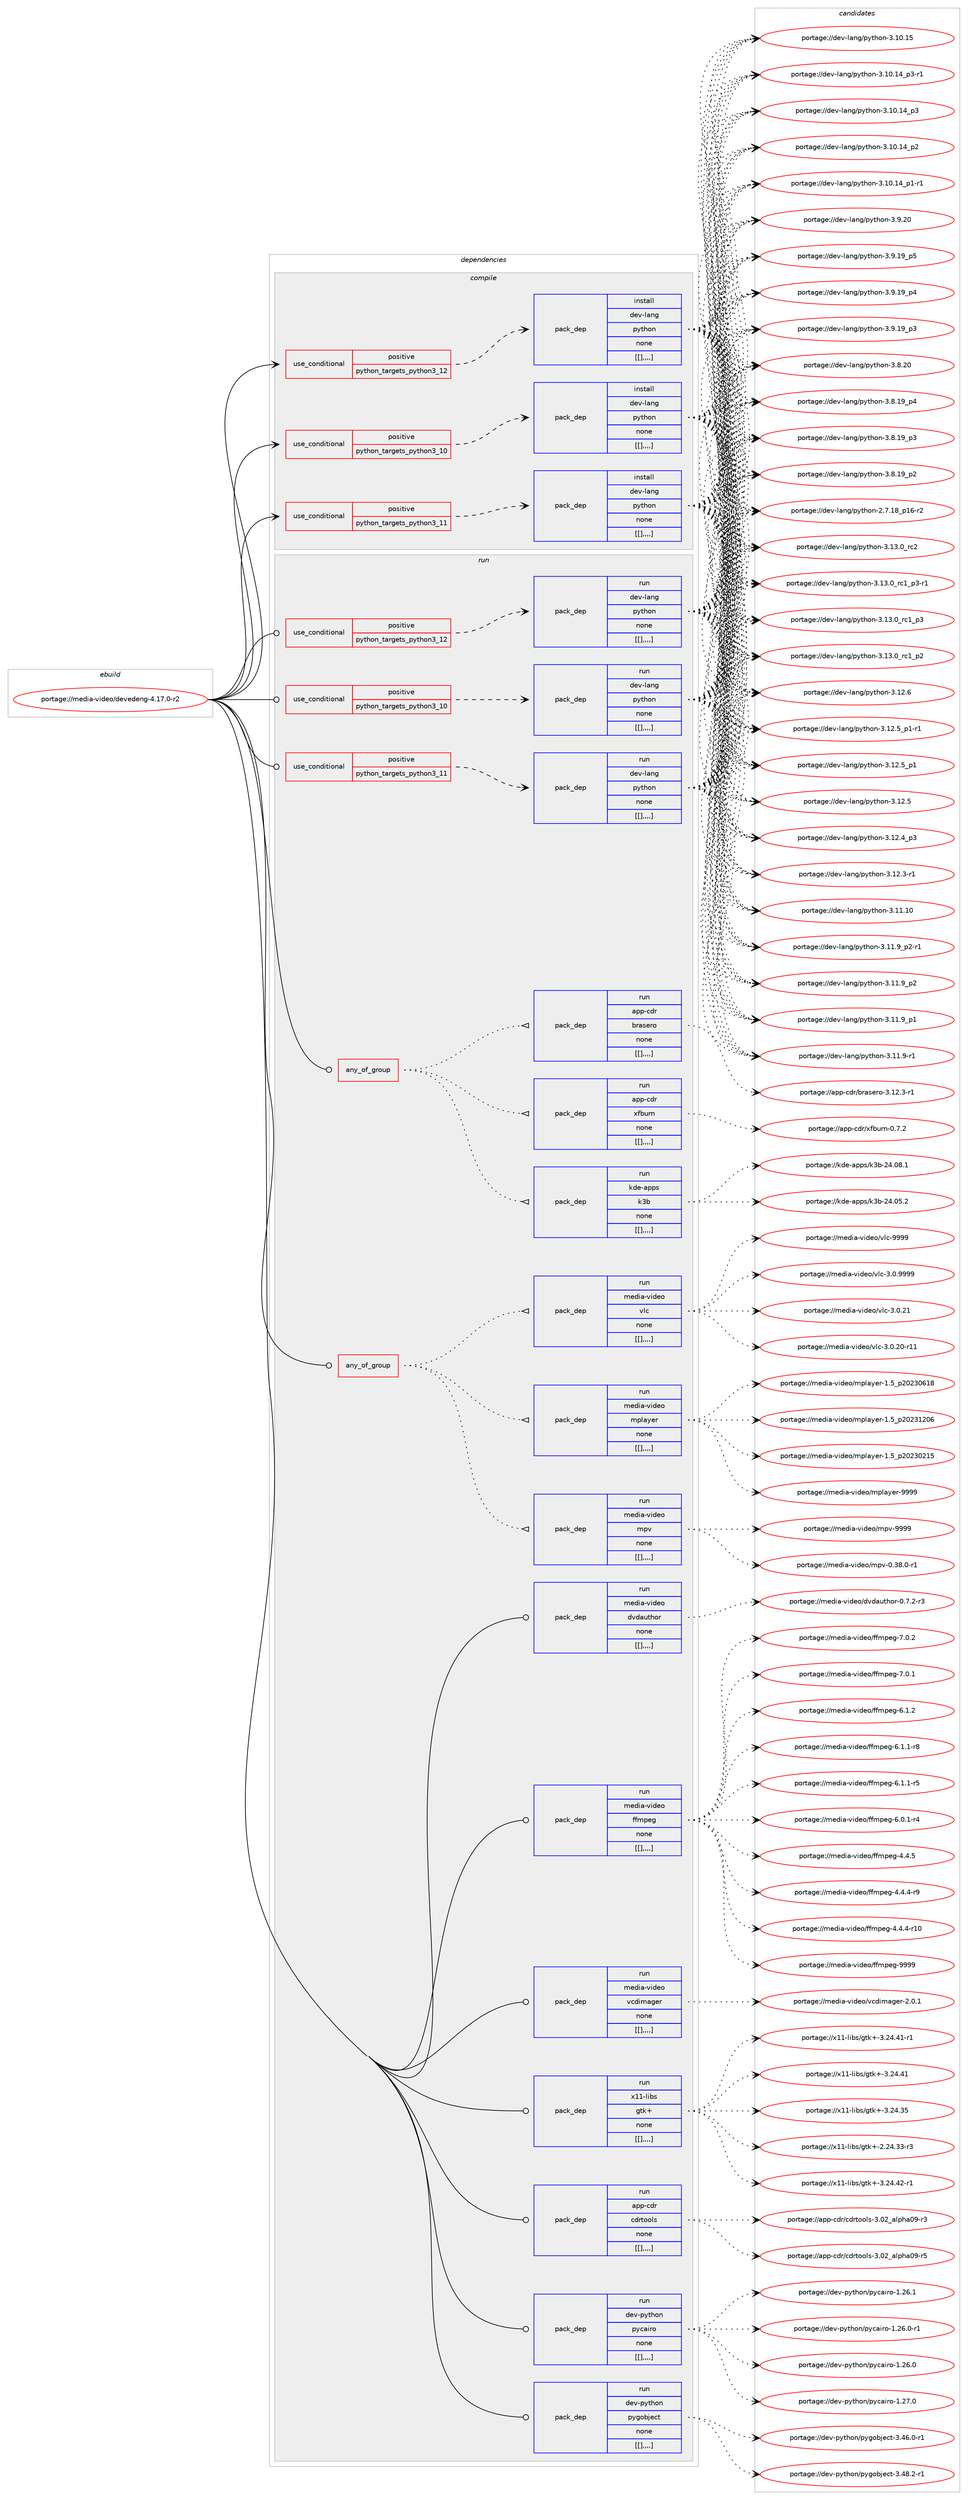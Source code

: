 digraph prolog {

# *************
# Graph options
# *************

newrank=true;
concentrate=true;
compound=true;
graph [rankdir=LR,fontname=Helvetica,fontsize=10,ranksep=1.5];#, ranksep=2.5, nodesep=0.2];
edge  [arrowhead=vee];
node  [fontname=Helvetica,fontsize=10];

# **********
# The ebuild
# **********

subgraph cluster_leftcol {
color=gray;
label=<<i>ebuild</i>>;
id [label="portage://media-video/devedeng-4.17.0-r2", color=red, width=4, href="../media-video/devedeng-4.17.0-r2.svg"];
}

# ****************
# The dependencies
# ****************

subgraph cluster_midcol {
color=gray;
label=<<i>dependencies</i>>;
subgraph cluster_compile {
fillcolor="#eeeeee";
style=filled;
label=<<i>compile</i>>;
subgraph cond86646 {
dependency342510 [label=<<TABLE BORDER="0" CELLBORDER="1" CELLSPACING="0" CELLPADDING="4"><TR><TD ROWSPAN="3" CELLPADDING="10">use_conditional</TD></TR><TR><TD>positive</TD></TR><TR><TD>python_targets_python3_10</TD></TR></TABLE>>, shape=none, color=red];
subgraph pack253191 {
dependency342511 [label=<<TABLE BORDER="0" CELLBORDER="1" CELLSPACING="0" CELLPADDING="4" WIDTH="220"><TR><TD ROWSPAN="6" CELLPADDING="30">pack_dep</TD></TR><TR><TD WIDTH="110">install</TD></TR><TR><TD>dev-lang</TD></TR><TR><TD>python</TD></TR><TR><TD>none</TD></TR><TR><TD>[[],,,,]</TD></TR></TABLE>>, shape=none, color=blue];
}
dependency342510:e -> dependency342511:w [weight=20,style="dashed",arrowhead="vee"];
}
id:e -> dependency342510:w [weight=20,style="solid",arrowhead="vee"];
subgraph cond86647 {
dependency342512 [label=<<TABLE BORDER="0" CELLBORDER="1" CELLSPACING="0" CELLPADDING="4"><TR><TD ROWSPAN="3" CELLPADDING="10">use_conditional</TD></TR><TR><TD>positive</TD></TR><TR><TD>python_targets_python3_11</TD></TR></TABLE>>, shape=none, color=red];
subgraph pack253192 {
dependency342513 [label=<<TABLE BORDER="0" CELLBORDER="1" CELLSPACING="0" CELLPADDING="4" WIDTH="220"><TR><TD ROWSPAN="6" CELLPADDING="30">pack_dep</TD></TR><TR><TD WIDTH="110">install</TD></TR><TR><TD>dev-lang</TD></TR><TR><TD>python</TD></TR><TR><TD>none</TD></TR><TR><TD>[[],,,,]</TD></TR></TABLE>>, shape=none, color=blue];
}
dependency342512:e -> dependency342513:w [weight=20,style="dashed",arrowhead="vee"];
}
id:e -> dependency342512:w [weight=20,style="solid",arrowhead="vee"];
subgraph cond86648 {
dependency342514 [label=<<TABLE BORDER="0" CELLBORDER="1" CELLSPACING="0" CELLPADDING="4"><TR><TD ROWSPAN="3" CELLPADDING="10">use_conditional</TD></TR><TR><TD>positive</TD></TR><TR><TD>python_targets_python3_12</TD></TR></TABLE>>, shape=none, color=red];
subgraph pack253193 {
dependency342515 [label=<<TABLE BORDER="0" CELLBORDER="1" CELLSPACING="0" CELLPADDING="4" WIDTH="220"><TR><TD ROWSPAN="6" CELLPADDING="30">pack_dep</TD></TR><TR><TD WIDTH="110">install</TD></TR><TR><TD>dev-lang</TD></TR><TR><TD>python</TD></TR><TR><TD>none</TD></TR><TR><TD>[[],,,,]</TD></TR></TABLE>>, shape=none, color=blue];
}
dependency342514:e -> dependency342515:w [weight=20,style="dashed",arrowhead="vee"];
}
id:e -> dependency342514:w [weight=20,style="solid",arrowhead="vee"];
}
subgraph cluster_compileandrun {
fillcolor="#eeeeee";
style=filled;
label=<<i>compile and run</i>>;
}
subgraph cluster_run {
fillcolor="#eeeeee";
style=filled;
label=<<i>run</i>>;
subgraph any2501 {
dependency342516 [label=<<TABLE BORDER="0" CELLBORDER="1" CELLSPACING="0" CELLPADDING="4"><TR><TD CELLPADDING="10">any_of_group</TD></TR></TABLE>>, shape=none, color=red];subgraph pack253194 {
dependency342517 [label=<<TABLE BORDER="0" CELLBORDER="1" CELLSPACING="0" CELLPADDING="4" WIDTH="220"><TR><TD ROWSPAN="6" CELLPADDING="30">pack_dep</TD></TR><TR><TD WIDTH="110">run</TD></TR><TR><TD>app-cdr</TD></TR><TR><TD>brasero</TD></TR><TR><TD>none</TD></TR><TR><TD>[[],,,,]</TD></TR></TABLE>>, shape=none, color=blue];
}
dependency342516:e -> dependency342517:w [weight=20,style="dotted",arrowhead="oinv"];
subgraph pack253195 {
dependency342518 [label=<<TABLE BORDER="0" CELLBORDER="1" CELLSPACING="0" CELLPADDING="4" WIDTH="220"><TR><TD ROWSPAN="6" CELLPADDING="30">pack_dep</TD></TR><TR><TD WIDTH="110">run</TD></TR><TR><TD>kde-apps</TD></TR><TR><TD>k3b</TD></TR><TR><TD>none</TD></TR><TR><TD>[[],,,,]</TD></TR></TABLE>>, shape=none, color=blue];
}
dependency342516:e -> dependency342518:w [weight=20,style="dotted",arrowhead="oinv"];
subgraph pack253196 {
dependency342519 [label=<<TABLE BORDER="0" CELLBORDER="1" CELLSPACING="0" CELLPADDING="4" WIDTH="220"><TR><TD ROWSPAN="6" CELLPADDING="30">pack_dep</TD></TR><TR><TD WIDTH="110">run</TD></TR><TR><TD>app-cdr</TD></TR><TR><TD>xfburn</TD></TR><TR><TD>none</TD></TR><TR><TD>[[],,,,]</TD></TR></TABLE>>, shape=none, color=blue];
}
dependency342516:e -> dependency342519:w [weight=20,style="dotted",arrowhead="oinv"];
}
id:e -> dependency342516:w [weight=20,style="solid",arrowhead="odot"];
subgraph any2502 {
dependency342520 [label=<<TABLE BORDER="0" CELLBORDER="1" CELLSPACING="0" CELLPADDING="4"><TR><TD CELLPADDING="10">any_of_group</TD></TR></TABLE>>, shape=none, color=red];subgraph pack253197 {
dependency342521 [label=<<TABLE BORDER="0" CELLBORDER="1" CELLSPACING="0" CELLPADDING="4" WIDTH="220"><TR><TD ROWSPAN="6" CELLPADDING="30">pack_dep</TD></TR><TR><TD WIDTH="110">run</TD></TR><TR><TD>media-video</TD></TR><TR><TD>vlc</TD></TR><TR><TD>none</TD></TR><TR><TD>[[],,,,]</TD></TR></TABLE>>, shape=none, color=blue];
}
dependency342520:e -> dependency342521:w [weight=20,style="dotted",arrowhead="oinv"];
subgraph pack253198 {
dependency342522 [label=<<TABLE BORDER="0" CELLBORDER="1" CELLSPACING="0" CELLPADDING="4" WIDTH="220"><TR><TD ROWSPAN="6" CELLPADDING="30">pack_dep</TD></TR><TR><TD WIDTH="110">run</TD></TR><TR><TD>media-video</TD></TR><TR><TD>mpv</TD></TR><TR><TD>none</TD></TR><TR><TD>[[],,,,]</TD></TR></TABLE>>, shape=none, color=blue];
}
dependency342520:e -> dependency342522:w [weight=20,style="dotted",arrowhead="oinv"];
subgraph pack253199 {
dependency342523 [label=<<TABLE BORDER="0" CELLBORDER="1" CELLSPACING="0" CELLPADDING="4" WIDTH="220"><TR><TD ROWSPAN="6" CELLPADDING="30">pack_dep</TD></TR><TR><TD WIDTH="110">run</TD></TR><TR><TD>media-video</TD></TR><TR><TD>mplayer</TD></TR><TR><TD>none</TD></TR><TR><TD>[[],,,,]</TD></TR></TABLE>>, shape=none, color=blue];
}
dependency342520:e -> dependency342523:w [weight=20,style="dotted",arrowhead="oinv"];
}
id:e -> dependency342520:w [weight=20,style="solid",arrowhead="odot"];
subgraph cond86649 {
dependency342524 [label=<<TABLE BORDER="0" CELLBORDER="1" CELLSPACING="0" CELLPADDING="4"><TR><TD ROWSPAN="3" CELLPADDING="10">use_conditional</TD></TR><TR><TD>positive</TD></TR><TR><TD>python_targets_python3_10</TD></TR></TABLE>>, shape=none, color=red];
subgraph pack253200 {
dependency342525 [label=<<TABLE BORDER="0" CELLBORDER="1" CELLSPACING="0" CELLPADDING="4" WIDTH="220"><TR><TD ROWSPAN="6" CELLPADDING="30">pack_dep</TD></TR><TR><TD WIDTH="110">run</TD></TR><TR><TD>dev-lang</TD></TR><TR><TD>python</TD></TR><TR><TD>none</TD></TR><TR><TD>[[],,,,]</TD></TR></TABLE>>, shape=none, color=blue];
}
dependency342524:e -> dependency342525:w [weight=20,style="dashed",arrowhead="vee"];
}
id:e -> dependency342524:w [weight=20,style="solid",arrowhead="odot"];
subgraph cond86650 {
dependency342526 [label=<<TABLE BORDER="0" CELLBORDER="1" CELLSPACING="0" CELLPADDING="4"><TR><TD ROWSPAN="3" CELLPADDING="10">use_conditional</TD></TR><TR><TD>positive</TD></TR><TR><TD>python_targets_python3_11</TD></TR></TABLE>>, shape=none, color=red];
subgraph pack253201 {
dependency342527 [label=<<TABLE BORDER="0" CELLBORDER="1" CELLSPACING="0" CELLPADDING="4" WIDTH="220"><TR><TD ROWSPAN="6" CELLPADDING="30">pack_dep</TD></TR><TR><TD WIDTH="110">run</TD></TR><TR><TD>dev-lang</TD></TR><TR><TD>python</TD></TR><TR><TD>none</TD></TR><TR><TD>[[],,,,]</TD></TR></TABLE>>, shape=none, color=blue];
}
dependency342526:e -> dependency342527:w [weight=20,style="dashed",arrowhead="vee"];
}
id:e -> dependency342526:w [weight=20,style="solid",arrowhead="odot"];
subgraph cond86651 {
dependency342528 [label=<<TABLE BORDER="0" CELLBORDER="1" CELLSPACING="0" CELLPADDING="4"><TR><TD ROWSPAN="3" CELLPADDING="10">use_conditional</TD></TR><TR><TD>positive</TD></TR><TR><TD>python_targets_python3_12</TD></TR></TABLE>>, shape=none, color=red];
subgraph pack253202 {
dependency342529 [label=<<TABLE BORDER="0" CELLBORDER="1" CELLSPACING="0" CELLPADDING="4" WIDTH="220"><TR><TD ROWSPAN="6" CELLPADDING="30">pack_dep</TD></TR><TR><TD WIDTH="110">run</TD></TR><TR><TD>dev-lang</TD></TR><TR><TD>python</TD></TR><TR><TD>none</TD></TR><TR><TD>[[],,,,]</TD></TR></TABLE>>, shape=none, color=blue];
}
dependency342528:e -> dependency342529:w [weight=20,style="dashed",arrowhead="vee"];
}
id:e -> dependency342528:w [weight=20,style="solid",arrowhead="odot"];
subgraph pack253203 {
dependency342530 [label=<<TABLE BORDER="0" CELLBORDER="1" CELLSPACING="0" CELLPADDING="4" WIDTH="220"><TR><TD ROWSPAN="6" CELLPADDING="30">pack_dep</TD></TR><TR><TD WIDTH="110">run</TD></TR><TR><TD>app-cdr</TD></TR><TR><TD>cdrtools</TD></TR><TR><TD>none</TD></TR><TR><TD>[[],,,,]</TD></TR></TABLE>>, shape=none, color=blue];
}
id:e -> dependency342530:w [weight=20,style="solid",arrowhead="odot"];
subgraph pack253204 {
dependency342531 [label=<<TABLE BORDER="0" CELLBORDER="1" CELLSPACING="0" CELLPADDING="4" WIDTH="220"><TR><TD ROWSPAN="6" CELLPADDING="30">pack_dep</TD></TR><TR><TD WIDTH="110">run</TD></TR><TR><TD>dev-python</TD></TR><TR><TD>pycairo</TD></TR><TR><TD>none</TD></TR><TR><TD>[[],,,,]</TD></TR></TABLE>>, shape=none, color=blue];
}
id:e -> dependency342531:w [weight=20,style="solid",arrowhead="odot"];
subgraph pack253205 {
dependency342532 [label=<<TABLE BORDER="0" CELLBORDER="1" CELLSPACING="0" CELLPADDING="4" WIDTH="220"><TR><TD ROWSPAN="6" CELLPADDING="30">pack_dep</TD></TR><TR><TD WIDTH="110">run</TD></TR><TR><TD>dev-python</TD></TR><TR><TD>pygobject</TD></TR><TR><TD>none</TD></TR><TR><TD>[[],,,,]</TD></TR></TABLE>>, shape=none, color=blue];
}
id:e -> dependency342532:w [weight=20,style="solid",arrowhead="odot"];
subgraph pack253206 {
dependency342533 [label=<<TABLE BORDER="0" CELLBORDER="1" CELLSPACING="0" CELLPADDING="4" WIDTH="220"><TR><TD ROWSPAN="6" CELLPADDING="30">pack_dep</TD></TR><TR><TD WIDTH="110">run</TD></TR><TR><TD>media-video</TD></TR><TR><TD>dvdauthor</TD></TR><TR><TD>none</TD></TR><TR><TD>[[],,,,]</TD></TR></TABLE>>, shape=none, color=blue];
}
id:e -> dependency342533:w [weight=20,style="solid",arrowhead="odot"];
subgraph pack253207 {
dependency342534 [label=<<TABLE BORDER="0" CELLBORDER="1" CELLSPACING="0" CELLPADDING="4" WIDTH="220"><TR><TD ROWSPAN="6" CELLPADDING="30">pack_dep</TD></TR><TR><TD WIDTH="110">run</TD></TR><TR><TD>media-video</TD></TR><TR><TD>ffmpeg</TD></TR><TR><TD>none</TD></TR><TR><TD>[[],,,,]</TD></TR></TABLE>>, shape=none, color=blue];
}
id:e -> dependency342534:w [weight=20,style="solid",arrowhead="odot"];
subgraph pack253208 {
dependency342535 [label=<<TABLE BORDER="0" CELLBORDER="1" CELLSPACING="0" CELLPADDING="4" WIDTH="220"><TR><TD ROWSPAN="6" CELLPADDING="30">pack_dep</TD></TR><TR><TD WIDTH="110">run</TD></TR><TR><TD>media-video</TD></TR><TR><TD>vcdimager</TD></TR><TR><TD>none</TD></TR><TR><TD>[[],,,,]</TD></TR></TABLE>>, shape=none, color=blue];
}
id:e -> dependency342535:w [weight=20,style="solid",arrowhead="odot"];
subgraph pack253209 {
dependency342536 [label=<<TABLE BORDER="0" CELLBORDER="1" CELLSPACING="0" CELLPADDING="4" WIDTH="220"><TR><TD ROWSPAN="6" CELLPADDING="30">pack_dep</TD></TR><TR><TD WIDTH="110">run</TD></TR><TR><TD>x11-libs</TD></TR><TR><TD>gtk+</TD></TR><TR><TD>none</TD></TR><TR><TD>[[],,,,]</TD></TR></TABLE>>, shape=none, color=blue];
}
id:e -> dependency342536:w [weight=20,style="solid",arrowhead="odot"];
}
}

# **************
# The candidates
# **************

subgraph cluster_choices {
rank=same;
color=gray;
label=<<i>candidates</i>>;

subgraph choice253191 {
color=black;
nodesep=1;
choice10010111845108971101034711212111610411111045514649514648951149950 [label="portage://dev-lang/python-3.13.0_rc2", color=red, width=4,href="../dev-lang/python-3.13.0_rc2.svg"];
choice1001011184510897110103471121211161041111104551464951464895114994995112514511449 [label="portage://dev-lang/python-3.13.0_rc1_p3-r1", color=red, width=4,href="../dev-lang/python-3.13.0_rc1_p3-r1.svg"];
choice100101118451089711010347112121116104111110455146495146489511499499511251 [label="portage://dev-lang/python-3.13.0_rc1_p3", color=red, width=4,href="../dev-lang/python-3.13.0_rc1_p3.svg"];
choice100101118451089711010347112121116104111110455146495146489511499499511250 [label="portage://dev-lang/python-3.13.0_rc1_p2", color=red, width=4,href="../dev-lang/python-3.13.0_rc1_p2.svg"];
choice10010111845108971101034711212111610411111045514649504654 [label="portage://dev-lang/python-3.12.6", color=red, width=4,href="../dev-lang/python-3.12.6.svg"];
choice1001011184510897110103471121211161041111104551464950465395112494511449 [label="portage://dev-lang/python-3.12.5_p1-r1", color=red, width=4,href="../dev-lang/python-3.12.5_p1-r1.svg"];
choice100101118451089711010347112121116104111110455146495046539511249 [label="portage://dev-lang/python-3.12.5_p1", color=red, width=4,href="../dev-lang/python-3.12.5_p1.svg"];
choice10010111845108971101034711212111610411111045514649504653 [label="portage://dev-lang/python-3.12.5", color=red, width=4,href="../dev-lang/python-3.12.5.svg"];
choice100101118451089711010347112121116104111110455146495046529511251 [label="portage://dev-lang/python-3.12.4_p3", color=red, width=4,href="../dev-lang/python-3.12.4_p3.svg"];
choice100101118451089711010347112121116104111110455146495046514511449 [label="portage://dev-lang/python-3.12.3-r1", color=red, width=4,href="../dev-lang/python-3.12.3-r1.svg"];
choice1001011184510897110103471121211161041111104551464949464948 [label="portage://dev-lang/python-3.11.10", color=red, width=4,href="../dev-lang/python-3.11.10.svg"];
choice1001011184510897110103471121211161041111104551464949465795112504511449 [label="portage://dev-lang/python-3.11.9_p2-r1", color=red, width=4,href="../dev-lang/python-3.11.9_p2-r1.svg"];
choice100101118451089711010347112121116104111110455146494946579511250 [label="portage://dev-lang/python-3.11.9_p2", color=red, width=4,href="../dev-lang/python-3.11.9_p2.svg"];
choice100101118451089711010347112121116104111110455146494946579511249 [label="portage://dev-lang/python-3.11.9_p1", color=red, width=4,href="../dev-lang/python-3.11.9_p1.svg"];
choice100101118451089711010347112121116104111110455146494946574511449 [label="portage://dev-lang/python-3.11.9-r1", color=red, width=4,href="../dev-lang/python-3.11.9-r1.svg"];
choice1001011184510897110103471121211161041111104551464948464953 [label="portage://dev-lang/python-3.10.15", color=red, width=4,href="../dev-lang/python-3.10.15.svg"];
choice100101118451089711010347112121116104111110455146494846495295112514511449 [label="portage://dev-lang/python-3.10.14_p3-r1", color=red, width=4,href="../dev-lang/python-3.10.14_p3-r1.svg"];
choice10010111845108971101034711212111610411111045514649484649529511251 [label="portage://dev-lang/python-3.10.14_p3", color=red, width=4,href="../dev-lang/python-3.10.14_p3.svg"];
choice10010111845108971101034711212111610411111045514649484649529511250 [label="portage://dev-lang/python-3.10.14_p2", color=red, width=4,href="../dev-lang/python-3.10.14_p2.svg"];
choice100101118451089711010347112121116104111110455146494846495295112494511449 [label="portage://dev-lang/python-3.10.14_p1-r1", color=red, width=4,href="../dev-lang/python-3.10.14_p1-r1.svg"];
choice10010111845108971101034711212111610411111045514657465048 [label="portage://dev-lang/python-3.9.20", color=red, width=4,href="../dev-lang/python-3.9.20.svg"];
choice100101118451089711010347112121116104111110455146574649579511253 [label="portage://dev-lang/python-3.9.19_p5", color=red, width=4,href="../dev-lang/python-3.9.19_p5.svg"];
choice100101118451089711010347112121116104111110455146574649579511252 [label="portage://dev-lang/python-3.9.19_p4", color=red, width=4,href="../dev-lang/python-3.9.19_p4.svg"];
choice100101118451089711010347112121116104111110455146574649579511251 [label="portage://dev-lang/python-3.9.19_p3", color=red, width=4,href="../dev-lang/python-3.9.19_p3.svg"];
choice10010111845108971101034711212111610411111045514656465048 [label="portage://dev-lang/python-3.8.20", color=red, width=4,href="../dev-lang/python-3.8.20.svg"];
choice100101118451089711010347112121116104111110455146564649579511252 [label="portage://dev-lang/python-3.8.19_p4", color=red, width=4,href="../dev-lang/python-3.8.19_p4.svg"];
choice100101118451089711010347112121116104111110455146564649579511251 [label="portage://dev-lang/python-3.8.19_p3", color=red, width=4,href="../dev-lang/python-3.8.19_p3.svg"];
choice100101118451089711010347112121116104111110455146564649579511250 [label="portage://dev-lang/python-3.8.19_p2", color=red, width=4,href="../dev-lang/python-3.8.19_p2.svg"];
choice100101118451089711010347112121116104111110455046554649569511249544511450 [label="portage://dev-lang/python-2.7.18_p16-r2", color=red, width=4,href="../dev-lang/python-2.7.18_p16-r2.svg"];
dependency342511:e -> choice10010111845108971101034711212111610411111045514649514648951149950:w [style=dotted,weight="100"];
dependency342511:e -> choice1001011184510897110103471121211161041111104551464951464895114994995112514511449:w [style=dotted,weight="100"];
dependency342511:e -> choice100101118451089711010347112121116104111110455146495146489511499499511251:w [style=dotted,weight="100"];
dependency342511:e -> choice100101118451089711010347112121116104111110455146495146489511499499511250:w [style=dotted,weight="100"];
dependency342511:e -> choice10010111845108971101034711212111610411111045514649504654:w [style=dotted,weight="100"];
dependency342511:e -> choice1001011184510897110103471121211161041111104551464950465395112494511449:w [style=dotted,weight="100"];
dependency342511:e -> choice100101118451089711010347112121116104111110455146495046539511249:w [style=dotted,weight="100"];
dependency342511:e -> choice10010111845108971101034711212111610411111045514649504653:w [style=dotted,weight="100"];
dependency342511:e -> choice100101118451089711010347112121116104111110455146495046529511251:w [style=dotted,weight="100"];
dependency342511:e -> choice100101118451089711010347112121116104111110455146495046514511449:w [style=dotted,weight="100"];
dependency342511:e -> choice1001011184510897110103471121211161041111104551464949464948:w [style=dotted,weight="100"];
dependency342511:e -> choice1001011184510897110103471121211161041111104551464949465795112504511449:w [style=dotted,weight="100"];
dependency342511:e -> choice100101118451089711010347112121116104111110455146494946579511250:w [style=dotted,weight="100"];
dependency342511:e -> choice100101118451089711010347112121116104111110455146494946579511249:w [style=dotted,weight="100"];
dependency342511:e -> choice100101118451089711010347112121116104111110455146494946574511449:w [style=dotted,weight="100"];
dependency342511:e -> choice1001011184510897110103471121211161041111104551464948464953:w [style=dotted,weight="100"];
dependency342511:e -> choice100101118451089711010347112121116104111110455146494846495295112514511449:w [style=dotted,weight="100"];
dependency342511:e -> choice10010111845108971101034711212111610411111045514649484649529511251:w [style=dotted,weight="100"];
dependency342511:e -> choice10010111845108971101034711212111610411111045514649484649529511250:w [style=dotted,weight="100"];
dependency342511:e -> choice100101118451089711010347112121116104111110455146494846495295112494511449:w [style=dotted,weight="100"];
dependency342511:e -> choice10010111845108971101034711212111610411111045514657465048:w [style=dotted,weight="100"];
dependency342511:e -> choice100101118451089711010347112121116104111110455146574649579511253:w [style=dotted,weight="100"];
dependency342511:e -> choice100101118451089711010347112121116104111110455146574649579511252:w [style=dotted,weight="100"];
dependency342511:e -> choice100101118451089711010347112121116104111110455146574649579511251:w [style=dotted,weight="100"];
dependency342511:e -> choice10010111845108971101034711212111610411111045514656465048:w [style=dotted,weight="100"];
dependency342511:e -> choice100101118451089711010347112121116104111110455146564649579511252:w [style=dotted,weight="100"];
dependency342511:e -> choice100101118451089711010347112121116104111110455146564649579511251:w [style=dotted,weight="100"];
dependency342511:e -> choice100101118451089711010347112121116104111110455146564649579511250:w [style=dotted,weight="100"];
dependency342511:e -> choice100101118451089711010347112121116104111110455046554649569511249544511450:w [style=dotted,weight="100"];
}
subgraph choice253192 {
color=black;
nodesep=1;
choice10010111845108971101034711212111610411111045514649514648951149950 [label="portage://dev-lang/python-3.13.0_rc2", color=red, width=4,href="../dev-lang/python-3.13.0_rc2.svg"];
choice1001011184510897110103471121211161041111104551464951464895114994995112514511449 [label="portage://dev-lang/python-3.13.0_rc1_p3-r1", color=red, width=4,href="../dev-lang/python-3.13.0_rc1_p3-r1.svg"];
choice100101118451089711010347112121116104111110455146495146489511499499511251 [label="portage://dev-lang/python-3.13.0_rc1_p3", color=red, width=4,href="../dev-lang/python-3.13.0_rc1_p3.svg"];
choice100101118451089711010347112121116104111110455146495146489511499499511250 [label="portage://dev-lang/python-3.13.0_rc1_p2", color=red, width=4,href="../dev-lang/python-3.13.0_rc1_p2.svg"];
choice10010111845108971101034711212111610411111045514649504654 [label="portage://dev-lang/python-3.12.6", color=red, width=4,href="../dev-lang/python-3.12.6.svg"];
choice1001011184510897110103471121211161041111104551464950465395112494511449 [label="portage://dev-lang/python-3.12.5_p1-r1", color=red, width=4,href="../dev-lang/python-3.12.5_p1-r1.svg"];
choice100101118451089711010347112121116104111110455146495046539511249 [label="portage://dev-lang/python-3.12.5_p1", color=red, width=4,href="../dev-lang/python-3.12.5_p1.svg"];
choice10010111845108971101034711212111610411111045514649504653 [label="portage://dev-lang/python-3.12.5", color=red, width=4,href="../dev-lang/python-3.12.5.svg"];
choice100101118451089711010347112121116104111110455146495046529511251 [label="portage://dev-lang/python-3.12.4_p3", color=red, width=4,href="../dev-lang/python-3.12.4_p3.svg"];
choice100101118451089711010347112121116104111110455146495046514511449 [label="portage://dev-lang/python-3.12.3-r1", color=red, width=4,href="../dev-lang/python-3.12.3-r1.svg"];
choice1001011184510897110103471121211161041111104551464949464948 [label="portage://dev-lang/python-3.11.10", color=red, width=4,href="../dev-lang/python-3.11.10.svg"];
choice1001011184510897110103471121211161041111104551464949465795112504511449 [label="portage://dev-lang/python-3.11.9_p2-r1", color=red, width=4,href="../dev-lang/python-3.11.9_p2-r1.svg"];
choice100101118451089711010347112121116104111110455146494946579511250 [label="portage://dev-lang/python-3.11.9_p2", color=red, width=4,href="../dev-lang/python-3.11.9_p2.svg"];
choice100101118451089711010347112121116104111110455146494946579511249 [label="portage://dev-lang/python-3.11.9_p1", color=red, width=4,href="../dev-lang/python-3.11.9_p1.svg"];
choice100101118451089711010347112121116104111110455146494946574511449 [label="portage://dev-lang/python-3.11.9-r1", color=red, width=4,href="../dev-lang/python-3.11.9-r1.svg"];
choice1001011184510897110103471121211161041111104551464948464953 [label="portage://dev-lang/python-3.10.15", color=red, width=4,href="../dev-lang/python-3.10.15.svg"];
choice100101118451089711010347112121116104111110455146494846495295112514511449 [label="portage://dev-lang/python-3.10.14_p3-r1", color=red, width=4,href="../dev-lang/python-3.10.14_p3-r1.svg"];
choice10010111845108971101034711212111610411111045514649484649529511251 [label="portage://dev-lang/python-3.10.14_p3", color=red, width=4,href="../dev-lang/python-3.10.14_p3.svg"];
choice10010111845108971101034711212111610411111045514649484649529511250 [label="portage://dev-lang/python-3.10.14_p2", color=red, width=4,href="../dev-lang/python-3.10.14_p2.svg"];
choice100101118451089711010347112121116104111110455146494846495295112494511449 [label="portage://dev-lang/python-3.10.14_p1-r1", color=red, width=4,href="../dev-lang/python-3.10.14_p1-r1.svg"];
choice10010111845108971101034711212111610411111045514657465048 [label="portage://dev-lang/python-3.9.20", color=red, width=4,href="../dev-lang/python-3.9.20.svg"];
choice100101118451089711010347112121116104111110455146574649579511253 [label="portage://dev-lang/python-3.9.19_p5", color=red, width=4,href="../dev-lang/python-3.9.19_p5.svg"];
choice100101118451089711010347112121116104111110455146574649579511252 [label="portage://dev-lang/python-3.9.19_p4", color=red, width=4,href="../dev-lang/python-3.9.19_p4.svg"];
choice100101118451089711010347112121116104111110455146574649579511251 [label="portage://dev-lang/python-3.9.19_p3", color=red, width=4,href="../dev-lang/python-3.9.19_p3.svg"];
choice10010111845108971101034711212111610411111045514656465048 [label="portage://dev-lang/python-3.8.20", color=red, width=4,href="../dev-lang/python-3.8.20.svg"];
choice100101118451089711010347112121116104111110455146564649579511252 [label="portage://dev-lang/python-3.8.19_p4", color=red, width=4,href="../dev-lang/python-3.8.19_p4.svg"];
choice100101118451089711010347112121116104111110455146564649579511251 [label="portage://dev-lang/python-3.8.19_p3", color=red, width=4,href="../dev-lang/python-3.8.19_p3.svg"];
choice100101118451089711010347112121116104111110455146564649579511250 [label="portage://dev-lang/python-3.8.19_p2", color=red, width=4,href="../dev-lang/python-3.8.19_p2.svg"];
choice100101118451089711010347112121116104111110455046554649569511249544511450 [label="portage://dev-lang/python-2.7.18_p16-r2", color=red, width=4,href="../dev-lang/python-2.7.18_p16-r2.svg"];
dependency342513:e -> choice10010111845108971101034711212111610411111045514649514648951149950:w [style=dotted,weight="100"];
dependency342513:e -> choice1001011184510897110103471121211161041111104551464951464895114994995112514511449:w [style=dotted,weight="100"];
dependency342513:e -> choice100101118451089711010347112121116104111110455146495146489511499499511251:w [style=dotted,weight="100"];
dependency342513:e -> choice100101118451089711010347112121116104111110455146495146489511499499511250:w [style=dotted,weight="100"];
dependency342513:e -> choice10010111845108971101034711212111610411111045514649504654:w [style=dotted,weight="100"];
dependency342513:e -> choice1001011184510897110103471121211161041111104551464950465395112494511449:w [style=dotted,weight="100"];
dependency342513:e -> choice100101118451089711010347112121116104111110455146495046539511249:w [style=dotted,weight="100"];
dependency342513:e -> choice10010111845108971101034711212111610411111045514649504653:w [style=dotted,weight="100"];
dependency342513:e -> choice100101118451089711010347112121116104111110455146495046529511251:w [style=dotted,weight="100"];
dependency342513:e -> choice100101118451089711010347112121116104111110455146495046514511449:w [style=dotted,weight="100"];
dependency342513:e -> choice1001011184510897110103471121211161041111104551464949464948:w [style=dotted,weight="100"];
dependency342513:e -> choice1001011184510897110103471121211161041111104551464949465795112504511449:w [style=dotted,weight="100"];
dependency342513:e -> choice100101118451089711010347112121116104111110455146494946579511250:w [style=dotted,weight="100"];
dependency342513:e -> choice100101118451089711010347112121116104111110455146494946579511249:w [style=dotted,weight="100"];
dependency342513:e -> choice100101118451089711010347112121116104111110455146494946574511449:w [style=dotted,weight="100"];
dependency342513:e -> choice1001011184510897110103471121211161041111104551464948464953:w [style=dotted,weight="100"];
dependency342513:e -> choice100101118451089711010347112121116104111110455146494846495295112514511449:w [style=dotted,weight="100"];
dependency342513:e -> choice10010111845108971101034711212111610411111045514649484649529511251:w [style=dotted,weight="100"];
dependency342513:e -> choice10010111845108971101034711212111610411111045514649484649529511250:w [style=dotted,weight="100"];
dependency342513:e -> choice100101118451089711010347112121116104111110455146494846495295112494511449:w [style=dotted,weight="100"];
dependency342513:e -> choice10010111845108971101034711212111610411111045514657465048:w [style=dotted,weight="100"];
dependency342513:e -> choice100101118451089711010347112121116104111110455146574649579511253:w [style=dotted,weight="100"];
dependency342513:e -> choice100101118451089711010347112121116104111110455146574649579511252:w [style=dotted,weight="100"];
dependency342513:e -> choice100101118451089711010347112121116104111110455146574649579511251:w [style=dotted,weight="100"];
dependency342513:e -> choice10010111845108971101034711212111610411111045514656465048:w [style=dotted,weight="100"];
dependency342513:e -> choice100101118451089711010347112121116104111110455146564649579511252:w [style=dotted,weight="100"];
dependency342513:e -> choice100101118451089711010347112121116104111110455146564649579511251:w [style=dotted,weight="100"];
dependency342513:e -> choice100101118451089711010347112121116104111110455146564649579511250:w [style=dotted,weight="100"];
dependency342513:e -> choice100101118451089711010347112121116104111110455046554649569511249544511450:w [style=dotted,weight="100"];
}
subgraph choice253193 {
color=black;
nodesep=1;
choice10010111845108971101034711212111610411111045514649514648951149950 [label="portage://dev-lang/python-3.13.0_rc2", color=red, width=4,href="../dev-lang/python-3.13.0_rc2.svg"];
choice1001011184510897110103471121211161041111104551464951464895114994995112514511449 [label="portage://dev-lang/python-3.13.0_rc1_p3-r1", color=red, width=4,href="../dev-lang/python-3.13.0_rc1_p3-r1.svg"];
choice100101118451089711010347112121116104111110455146495146489511499499511251 [label="portage://dev-lang/python-3.13.0_rc1_p3", color=red, width=4,href="../dev-lang/python-3.13.0_rc1_p3.svg"];
choice100101118451089711010347112121116104111110455146495146489511499499511250 [label="portage://dev-lang/python-3.13.0_rc1_p2", color=red, width=4,href="../dev-lang/python-3.13.0_rc1_p2.svg"];
choice10010111845108971101034711212111610411111045514649504654 [label="portage://dev-lang/python-3.12.6", color=red, width=4,href="../dev-lang/python-3.12.6.svg"];
choice1001011184510897110103471121211161041111104551464950465395112494511449 [label="portage://dev-lang/python-3.12.5_p1-r1", color=red, width=4,href="../dev-lang/python-3.12.5_p1-r1.svg"];
choice100101118451089711010347112121116104111110455146495046539511249 [label="portage://dev-lang/python-3.12.5_p1", color=red, width=4,href="../dev-lang/python-3.12.5_p1.svg"];
choice10010111845108971101034711212111610411111045514649504653 [label="portage://dev-lang/python-3.12.5", color=red, width=4,href="../dev-lang/python-3.12.5.svg"];
choice100101118451089711010347112121116104111110455146495046529511251 [label="portage://dev-lang/python-3.12.4_p3", color=red, width=4,href="../dev-lang/python-3.12.4_p3.svg"];
choice100101118451089711010347112121116104111110455146495046514511449 [label="portage://dev-lang/python-3.12.3-r1", color=red, width=4,href="../dev-lang/python-3.12.3-r1.svg"];
choice1001011184510897110103471121211161041111104551464949464948 [label="portage://dev-lang/python-3.11.10", color=red, width=4,href="../dev-lang/python-3.11.10.svg"];
choice1001011184510897110103471121211161041111104551464949465795112504511449 [label="portage://dev-lang/python-3.11.9_p2-r1", color=red, width=4,href="../dev-lang/python-3.11.9_p2-r1.svg"];
choice100101118451089711010347112121116104111110455146494946579511250 [label="portage://dev-lang/python-3.11.9_p2", color=red, width=4,href="../dev-lang/python-3.11.9_p2.svg"];
choice100101118451089711010347112121116104111110455146494946579511249 [label="portage://dev-lang/python-3.11.9_p1", color=red, width=4,href="../dev-lang/python-3.11.9_p1.svg"];
choice100101118451089711010347112121116104111110455146494946574511449 [label="portage://dev-lang/python-3.11.9-r1", color=red, width=4,href="../dev-lang/python-3.11.9-r1.svg"];
choice1001011184510897110103471121211161041111104551464948464953 [label="portage://dev-lang/python-3.10.15", color=red, width=4,href="../dev-lang/python-3.10.15.svg"];
choice100101118451089711010347112121116104111110455146494846495295112514511449 [label="portage://dev-lang/python-3.10.14_p3-r1", color=red, width=4,href="../dev-lang/python-3.10.14_p3-r1.svg"];
choice10010111845108971101034711212111610411111045514649484649529511251 [label="portage://dev-lang/python-3.10.14_p3", color=red, width=4,href="../dev-lang/python-3.10.14_p3.svg"];
choice10010111845108971101034711212111610411111045514649484649529511250 [label="portage://dev-lang/python-3.10.14_p2", color=red, width=4,href="../dev-lang/python-3.10.14_p2.svg"];
choice100101118451089711010347112121116104111110455146494846495295112494511449 [label="portage://dev-lang/python-3.10.14_p1-r1", color=red, width=4,href="../dev-lang/python-3.10.14_p1-r1.svg"];
choice10010111845108971101034711212111610411111045514657465048 [label="portage://dev-lang/python-3.9.20", color=red, width=4,href="../dev-lang/python-3.9.20.svg"];
choice100101118451089711010347112121116104111110455146574649579511253 [label="portage://dev-lang/python-3.9.19_p5", color=red, width=4,href="../dev-lang/python-3.9.19_p5.svg"];
choice100101118451089711010347112121116104111110455146574649579511252 [label="portage://dev-lang/python-3.9.19_p4", color=red, width=4,href="../dev-lang/python-3.9.19_p4.svg"];
choice100101118451089711010347112121116104111110455146574649579511251 [label="portage://dev-lang/python-3.9.19_p3", color=red, width=4,href="../dev-lang/python-3.9.19_p3.svg"];
choice10010111845108971101034711212111610411111045514656465048 [label="portage://dev-lang/python-3.8.20", color=red, width=4,href="../dev-lang/python-3.8.20.svg"];
choice100101118451089711010347112121116104111110455146564649579511252 [label="portage://dev-lang/python-3.8.19_p4", color=red, width=4,href="../dev-lang/python-3.8.19_p4.svg"];
choice100101118451089711010347112121116104111110455146564649579511251 [label="portage://dev-lang/python-3.8.19_p3", color=red, width=4,href="../dev-lang/python-3.8.19_p3.svg"];
choice100101118451089711010347112121116104111110455146564649579511250 [label="portage://dev-lang/python-3.8.19_p2", color=red, width=4,href="../dev-lang/python-3.8.19_p2.svg"];
choice100101118451089711010347112121116104111110455046554649569511249544511450 [label="portage://dev-lang/python-2.7.18_p16-r2", color=red, width=4,href="../dev-lang/python-2.7.18_p16-r2.svg"];
dependency342515:e -> choice10010111845108971101034711212111610411111045514649514648951149950:w [style=dotted,weight="100"];
dependency342515:e -> choice1001011184510897110103471121211161041111104551464951464895114994995112514511449:w [style=dotted,weight="100"];
dependency342515:e -> choice100101118451089711010347112121116104111110455146495146489511499499511251:w [style=dotted,weight="100"];
dependency342515:e -> choice100101118451089711010347112121116104111110455146495146489511499499511250:w [style=dotted,weight="100"];
dependency342515:e -> choice10010111845108971101034711212111610411111045514649504654:w [style=dotted,weight="100"];
dependency342515:e -> choice1001011184510897110103471121211161041111104551464950465395112494511449:w [style=dotted,weight="100"];
dependency342515:e -> choice100101118451089711010347112121116104111110455146495046539511249:w [style=dotted,weight="100"];
dependency342515:e -> choice10010111845108971101034711212111610411111045514649504653:w [style=dotted,weight="100"];
dependency342515:e -> choice100101118451089711010347112121116104111110455146495046529511251:w [style=dotted,weight="100"];
dependency342515:e -> choice100101118451089711010347112121116104111110455146495046514511449:w [style=dotted,weight="100"];
dependency342515:e -> choice1001011184510897110103471121211161041111104551464949464948:w [style=dotted,weight="100"];
dependency342515:e -> choice1001011184510897110103471121211161041111104551464949465795112504511449:w [style=dotted,weight="100"];
dependency342515:e -> choice100101118451089711010347112121116104111110455146494946579511250:w [style=dotted,weight="100"];
dependency342515:e -> choice100101118451089711010347112121116104111110455146494946579511249:w [style=dotted,weight="100"];
dependency342515:e -> choice100101118451089711010347112121116104111110455146494946574511449:w [style=dotted,weight="100"];
dependency342515:e -> choice1001011184510897110103471121211161041111104551464948464953:w [style=dotted,weight="100"];
dependency342515:e -> choice100101118451089711010347112121116104111110455146494846495295112514511449:w [style=dotted,weight="100"];
dependency342515:e -> choice10010111845108971101034711212111610411111045514649484649529511251:w [style=dotted,weight="100"];
dependency342515:e -> choice10010111845108971101034711212111610411111045514649484649529511250:w [style=dotted,weight="100"];
dependency342515:e -> choice100101118451089711010347112121116104111110455146494846495295112494511449:w [style=dotted,weight="100"];
dependency342515:e -> choice10010111845108971101034711212111610411111045514657465048:w [style=dotted,weight="100"];
dependency342515:e -> choice100101118451089711010347112121116104111110455146574649579511253:w [style=dotted,weight="100"];
dependency342515:e -> choice100101118451089711010347112121116104111110455146574649579511252:w [style=dotted,weight="100"];
dependency342515:e -> choice100101118451089711010347112121116104111110455146574649579511251:w [style=dotted,weight="100"];
dependency342515:e -> choice10010111845108971101034711212111610411111045514656465048:w [style=dotted,weight="100"];
dependency342515:e -> choice100101118451089711010347112121116104111110455146564649579511252:w [style=dotted,weight="100"];
dependency342515:e -> choice100101118451089711010347112121116104111110455146564649579511251:w [style=dotted,weight="100"];
dependency342515:e -> choice100101118451089711010347112121116104111110455146564649579511250:w [style=dotted,weight="100"];
dependency342515:e -> choice100101118451089711010347112121116104111110455046554649569511249544511450:w [style=dotted,weight="100"];
}
subgraph choice253194 {
color=black;
nodesep=1;
choice971121124599100114479811497115101114111455146495046514511449 [label="portage://app-cdr/brasero-3.12.3-r1", color=red, width=4,href="../app-cdr/brasero-3.12.3-r1.svg"];
dependency342517:e -> choice971121124599100114479811497115101114111455146495046514511449:w [style=dotted,weight="100"];
}
subgraph choice253195 {
color=black;
nodesep=1;
choice10710010145971121121154710751984550524648564649 [label="portage://kde-apps/k3b-24.08.1", color=red, width=4,href="../kde-apps/k3b-24.08.1.svg"];
choice10710010145971121121154710751984550524648534650 [label="portage://kde-apps/k3b-24.05.2", color=red, width=4,href="../kde-apps/k3b-24.05.2.svg"];
dependency342518:e -> choice10710010145971121121154710751984550524648564649:w [style=dotted,weight="100"];
dependency342518:e -> choice10710010145971121121154710751984550524648534650:w [style=dotted,weight="100"];
}
subgraph choice253196 {
color=black;
nodesep=1;
choice9711211245991001144712010298117114110454846554650 [label="portage://app-cdr/xfburn-0.7.2", color=red, width=4,href="../app-cdr/xfburn-0.7.2.svg"];
dependency342519:e -> choice9711211245991001144712010298117114110454846554650:w [style=dotted,weight="100"];
}
subgraph choice253197 {
color=black;
nodesep=1;
choice109101100105974511810510010111147118108994557575757 [label="portage://media-video/vlc-9999", color=red, width=4,href="../media-video/vlc-9999.svg"];
choice10910110010597451181051001011114711810899455146484657575757 [label="portage://media-video/vlc-3.0.9999", color=red, width=4,href="../media-video/vlc-3.0.9999.svg"];
choice1091011001059745118105100101111471181089945514648465049 [label="portage://media-video/vlc-3.0.21", color=red, width=4,href="../media-video/vlc-3.0.21.svg"];
choice1091011001059745118105100101111471181089945514648465048451144949 [label="portage://media-video/vlc-3.0.20-r11", color=red, width=4,href="../media-video/vlc-3.0.20-r11.svg"];
dependency342521:e -> choice109101100105974511810510010111147118108994557575757:w [style=dotted,weight="100"];
dependency342521:e -> choice10910110010597451181051001011114711810899455146484657575757:w [style=dotted,weight="100"];
dependency342521:e -> choice1091011001059745118105100101111471181089945514648465049:w [style=dotted,weight="100"];
dependency342521:e -> choice1091011001059745118105100101111471181089945514648465048451144949:w [style=dotted,weight="100"];
}
subgraph choice253198 {
color=black;
nodesep=1;
choice1091011001059745118105100101111471091121184557575757 [label="portage://media-video/mpv-9999", color=red, width=4,href="../media-video/mpv-9999.svg"];
choice109101100105974511810510010111147109112118454846515646484511449 [label="portage://media-video/mpv-0.38.0-r1", color=red, width=4,href="../media-video/mpv-0.38.0-r1.svg"];
dependency342522:e -> choice1091011001059745118105100101111471091121184557575757:w [style=dotted,weight="100"];
dependency342522:e -> choice109101100105974511810510010111147109112118454846515646484511449:w [style=dotted,weight="100"];
}
subgraph choice253199 {
color=black;
nodesep=1;
choice109101100105974511810510010111147109112108971211011144557575757 [label="portage://media-video/mplayer-9999", color=red, width=4,href="../media-video/mplayer-9999.svg"];
choice1091011001059745118105100101111471091121089712110111445494653951125048505149504854 [label="portage://media-video/mplayer-1.5_p20231206", color=red, width=4,href="../media-video/mplayer-1.5_p20231206.svg"];
choice1091011001059745118105100101111471091121089712110111445494653951125048505148544956 [label="portage://media-video/mplayer-1.5_p20230618", color=red, width=4,href="../media-video/mplayer-1.5_p20230618.svg"];
choice1091011001059745118105100101111471091121089712110111445494653951125048505148504953 [label="portage://media-video/mplayer-1.5_p20230215", color=red, width=4,href="../media-video/mplayer-1.5_p20230215.svg"];
dependency342523:e -> choice109101100105974511810510010111147109112108971211011144557575757:w [style=dotted,weight="100"];
dependency342523:e -> choice1091011001059745118105100101111471091121089712110111445494653951125048505149504854:w [style=dotted,weight="100"];
dependency342523:e -> choice1091011001059745118105100101111471091121089712110111445494653951125048505148544956:w [style=dotted,weight="100"];
dependency342523:e -> choice1091011001059745118105100101111471091121089712110111445494653951125048505148504953:w [style=dotted,weight="100"];
}
subgraph choice253200 {
color=black;
nodesep=1;
choice10010111845108971101034711212111610411111045514649514648951149950 [label="portage://dev-lang/python-3.13.0_rc2", color=red, width=4,href="../dev-lang/python-3.13.0_rc2.svg"];
choice1001011184510897110103471121211161041111104551464951464895114994995112514511449 [label="portage://dev-lang/python-3.13.0_rc1_p3-r1", color=red, width=4,href="../dev-lang/python-3.13.0_rc1_p3-r1.svg"];
choice100101118451089711010347112121116104111110455146495146489511499499511251 [label="portage://dev-lang/python-3.13.0_rc1_p3", color=red, width=4,href="../dev-lang/python-3.13.0_rc1_p3.svg"];
choice100101118451089711010347112121116104111110455146495146489511499499511250 [label="portage://dev-lang/python-3.13.0_rc1_p2", color=red, width=4,href="../dev-lang/python-3.13.0_rc1_p2.svg"];
choice10010111845108971101034711212111610411111045514649504654 [label="portage://dev-lang/python-3.12.6", color=red, width=4,href="../dev-lang/python-3.12.6.svg"];
choice1001011184510897110103471121211161041111104551464950465395112494511449 [label="portage://dev-lang/python-3.12.5_p1-r1", color=red, width=4,href="../dev-lang/python-3.12.5_p1-r1.svg"];
choice100101118451089711010347112121116104111110455146495046539511249 [label="portage://dev-lang/python-3.12.5_p1", color=red, width=4,href="../dev-lang/python-3.12.5_p1.svg"];
choice10010111845108971101034711212111610411111045514649504653 [label="portage://dev-lang/python-3.12.5", color=red, width=4,href="../dev-lang/python-3.12.5.svg"];
choice100101118451089711010347112121116104111110455146495046529511251 [label="portage://dev-lang/python-3.12.4_p3", color=red, width=4,href="../dev-lang/python-3.12.4_p3.svg"];
choice100101118451089711010347112121116104111110455146495046514511449 [label="portage://dev-lang/python-3.12.3-r1", color=red, width=4,href="../dev-lang/python-3.12.3-r1.svg"];
choice1001011184510897110103471121211161041111104551464949464948 [label="portage://dev-lang/python-3.11.10", color=red, width=4,href="../dev-lang/python-3.11.10.svg"];
choice1001011184510897110103471121211161041111104551464949465795112504511449 [label="portage://dev-lang/python-3.11.9_p2-r1", color=red, width=4,href="../dev-lang/python-3.11.9_p2-r1.svg"];
choice100101118451089711010347112121116104111110455146494946579511250 [label="portage://dev-lang/python-3.11.9_p2", color=red, width=4,href="../dev-lang/python-3.11.9_p2.svg"];
choice100101118451089711010347112121116104111110455146494946579511249 [label="portage://dev-lang/python-3.11.9_p1", color=red, width=4,href="../dev-lang/python-3.11.9_p1.svg"];
choice100101118451089711010347112121116104111110455146494946574511449 [label="portage://dev-lang/python-3.11.9-r1", color=red, width=4,href="../dev-lang/python-3.11.9-r1.svg"];
choice1001011184510897110103471121211161041111104551464948464953 [label="portage://dev-lang/python-3.10.15", color=red, width=4,href="../dev-lang/python-3.10.15.svg"];
choice100101118451089711010347112121116104111110455146494846495295112514511449 [label="portage://dev-lang/python-3.10.14_p3-r1", color=red, width=4,href="../dev-lang/python-3.10.14_p3-r1.svg"];
choice10010111845108971101034711212111610411111045514649484649529511251 [label="portage://dev-lang/python-3.10.14_p3", color=red, width=4,href="../dev-lang/python-3.10.14_p3.svg"];
choice10010111845108971101034711212111610411111045514649484649529511250 [label="portage://dev-lang/python-3.10.14_p2", color=red, width=4,href="../dev-lang/python-3.10.14_p2.svg"];
choice100101118451089711010347112121116104111110455146494846495295112494511449 [label="portage://dev-lang/python-3.10.14_p1-r1", color=red, width=4,href="../dev-lang/python-3.10.14_p1-r1.svg"];
choice10010111845108971101034711212111610411111045514657465048 [label="portage://dev-lang/python-3.9.20", color=red, width=4,href="../dev-lang/python-3.9.20.svg"];
choice100101118451089711010347112121116104111110455146574649579511253 [label="portage://dev-lang/python-3.9.19_p5", color=red, width=4,href="../dev-lang/python-3.9.19_p5.svg"];
choice100101118451089711010347112121116104111110455146574649579511252 [label="portage://dev-lang/python-3.9.19_p4", color=red, width=4,href="../dev-lang/python-3.9.19_p4.svg"];
choice100101118451089711010347112121116104111110455146574649579511251 [label="portage://dev-lang/python-3.9.19_p3", color=red, width=4,href="../dev-lang/python-3.9.19_p3.svg"];
choice10010111845108971101034711212111610411111045514656465048 [label="portage://dev-lang/python-3.8.20", color=red, width=4,href="../dev-lang/python-3.8.20.svg"];
choice100101118451089711010347112121116104111110455146564649579511252 [label="portage://dev-lang/python-3.8.19_p4", color=red, width=4,href="../dev-lang/python-3.8.19_p4.svg"];
choice100101118451089711010347112121116104111110455146564649579511251 [label="portage://dev-lang/python-3.8.19_p3", color=red, width=4,href="../dev-lang/python-3.8.19_p3.svg"];
choice100101118451089711010347112121116104111110455146564649579511250 [label="portage://dev-lang/python-3.8.19_p2", color=red, width=4,href="../dev-lang/python-3.8.19_p2.svg"];
choice100101118451089711010347112121116104111110455046554649569511249544511450 [label="portage://dev-lang/python-2.7.18_p16-r2", color=red, width=4,href="../dev-lang/python-2.7.18_p16-r2.svg"];
dependency342525:e -> choice10010111845108971101034711212111610411111045514649514648951149950:w [style=dotted,weight="100"];
dependency342525:e -> choice1001011184510897110103471121211161041111104551464951464895114994995112514511449:w [style=dotted,weight="100"];
dependency342525:e -> choice100101118451089711010347112121116104111110455146495146489511499499511251:w [style=dotted,weight="100"];
dependency342525:e -> choice100101118451089711010347112121116104111110455146495146489511499499511250:w [style=dotted,weight="100"];
dependency342525:e -> choice10010111845108971101034711212111610411111045514649504654:w [style=dotted,weight="100"];
dependency342525:e -> choice1001011184510897110103471121211161041111104551464950465395112494511449:w [style=dotted,weight="100"];
dependency342525:e -> choice100101118451089711010347112121116104111110455146495046539511249:w [style=dotted,weight="100"];
dependency342525:e -> choice10010111845108971101034711212111610411111045514649504653:w [style=dotted,weight="100"];
dependency342525:e -> choice100101118451089711010347112121116104111110455146495046529511251:w [style=dotted,weight="100"];
dependency342525:e -> choice100101118451089711010347112121116104111110455146495046514511449:w [style=dotted,weight="100"];
dependency342525:e -> choice1001011184510897110103471121211161041111104551464949464948:w [style=dotted,weight="100"];
dependency342525:e -> choice1001011184510897110103471121211161041111104551464949465795112504511449:w [style=dotted,weight="100"];
dependency342525:e -> choice100101118451089711010347112121116104111110455146494946579511250:w [style=dotted,weight="100"];
dependency342525:e -> choice100101118451089711010347112121116104111110455146494946579511249:w [style=dotted,weight="100"];
dependency342525:e -> choice100101118451089711010347112121116104111110455146494946574511449:w [style=dotted,weight="100"];
dependency342525:e -> choice1001011184510897110103471121211161041111104551464948464953:w [style=dotted,weight="100"];
dependency342525:e -> choice100101118451089711010347112121116104111110455146494846495295112514511449:w [style=dotted,weight="100"];
dependency342525:e -> choice10010111845108971101034711212111610411111045514649484649529511251:w [style=dotted,weight="100"];
dependency342525:e -> choice10010111845108971101034711212111610411111045514649484649529511250:w [style=dotted,weight="100"];
dependency342525:e -> choice100101118451089711010347112121116104111110455146494846495295112494511449:w [style=dotted,weight="100"];
dependency342525:e -> choice10010111845108971101034711212111610411111045514657465048:w [style=dotted,weight="100"];
dependency342525:e -> choice100101118451089711010347112121116104111110455146574649579511253:w [style=dotted,weight="100"];
dependency342525:e -> choice100101118451089711010347112121116104111110455146574649579511252:w [style=dotted,weight="100"];
dependency342525:e -> choice100101118451089711010347112121116104111110455146574649579511251:w [style=dotted,weight="100"];
dependency342525:e -> choice10010111845108971101034711212111610411111045514656465048:w [style=dotted,weight="100"];
dependency342525:e -> choice100101118451089711010347112121116104111110455146564649579511252:w [style=dotted,weight="100"];
dependency342525:e -> choice100101118451089711010347112121116104111110455146564649579511251:w [style=dotted,weight="100"];
dependency342525:e -> choice100101118451089711010347112121116104111110455146564649579511250:w [style=dotted,weight="100"];
dependency342525:e -> choice100101118451089711010347112121116104111110455046554649569511249544511450:w [style=dotted,weight="100"];
}
subgraph choice253201 {
color=black;
nodesep=1;
choice10010111845108971101034711212111610411111045514649514648951149950 [label="portage://dev-lang/python-3.13.0_rc2", color=red, width=4,href="../dev-lang/python-3.13.0_rc2.svg"];
choice1001011184510897110103471121211161041111104551464951464895114994995112514511449 [label="portage://dev-lang/python-3.13.0_rc1_p3-r1", color=red, width=4,href="../dev-lang/python-3.13.0_rc1_p3-r1.svg"];
choice100101118451089711010347112121116104111110455146495146489511499499511251 [label="portage://dev-lang/python-3.13.0_rc1_p3", color=red, width=4,href="../dev-lang/python-3.13.0_rc1_p3.svg"];
choice100101118451089711010347112121116104111110455146495146489511499499511250 [label="portage://dev-lang/python-3.13.0_rc1_p2", color=red, width=4,href="../dev-lang/python-3.13.0_rc1_p2.svg"];
choice10010111845108971101034711212111610411111045514649504654 [label="portage://dev-lang/python-3.12.6", color=red, width=4,href="../dev-lang/python-3.12.6.svg"];
choice1001011184510897110103471121211161041111104551464950465395112494511449 [label="portage://dev-lang/python-3.12.5_p1-r1", color=red, width=4,href="../dev-lang/python-3.12.5_p1-r1.svg"];
choice100101118451089711010347112121116104111110455146495046539511249 [label="portage://dev-lang/python-3.12.5_p1", color=red, width=4,href="../dev-lang/python-3.12.5_p1.svg"];
choice10010111845108971101034711212111610411111045514649504653 [label="portage://dev-lang/python-3.12.5", color=red, width=4,href="../dev-lang/python-3.12.5.svg"];
choice100101118451089711010347112121116104111110455146495046529511251 [label="portage://dev-lang/python-3.12.4_p3", color=red, width=4,href="../dev-lang/python-3.12.4_p3.svg"];
choice100101118451089711010347112121116104111110455146495046514511449 [label="portage://dev-lang/python-3.12.3-r1", color=red, width=4,href="../dev-lang/python-3.12.3-r1.svg"];
choice1001011184510897110103471121211161041111104551464949464948 [label="portage://dev-lang/python-3.11.10", color=red, width=4,href="../dev-lang/python-3.11.10.svg"];
choice1001011184510897110103471121211161041111104551464949465795112504511449 [label="portage://dev-lang/python-3.11.9_p2-r1", color=red, width=4,href="../dev-lang/python-3.11.9_p2-r1.svg"];
choice100101118451089711010347112121116104111110455146494946579511250 [label="portage://dev-lang/python-3.11.9_p2", color=red, width=4,href="../dev-lang/python-3.11.9_p2.svg"];
choice100101118451089711010347112121116104111110455146494946579511249 [label="portage://dev-lang/python-3.11.9_p1", color=red, width=4,href="../dev-lang/python-3.11.9_p1.svg"];
choice100101118451089711010347112121116104111110455146494946574511449 [label="portage://dev-lang/python-3.11.9-r1", color=red, width=4,href="../dev-lang/python-3.11.9-r1.svg"];
choice1001011184510897110103471121211161041111104551464948464953 [label="portage://dev-lang/python-3.10.15", color=red, width=4,href="../dev-lang/python-3.10.15.svg"];
choice100101118451089711010347112121116104111110455146494846495295112514511449 [label="portage://dev-lang/python-3.10.14_p3-r1", color=red, width=4,href="../dev-lang/python-3.10.14_p3-r1.svg"];
choice10010111845108971101034711212111610411111045514649484649529511251 [label="portage://dev-lang/python-3.10.14_p3", color=red, width=4,href="../dev-lang/python-3.10.14_p3.svg"];
choice10010111845108971101034711212111610411111045514649484649529511250 [label="portage://dev-lang/python-3.10.14_p2", color=red, width=4,href="../dev-lang/python-3.10.14_p2.svg"];
choice100101118451089711010347112121116104111110455146494846495295112494511449 [label="portage://dev-lang/python-3.10.14_p1-r1", color=red, width=4,href="../dev-lang/python-3.10.14_p1-r1.svg"];
choice10010111845108971101034711212111610411111045514657465048 [label="portage://dev-lang/python-3.9.20", color=red, width=4,href="../dev-lang/python-3.9.20.svg"];
choice100101118451089711010347112121116104111110455146574649579511253 [label="portage://dev-lang/python-3.9.19_p5", color=red, width=4,href="../dev-lang/python-3.9.19_p5.svg"];
choice100101118451089711010347112121116104111110455146574649579511252 [label="portage://dev-lang/python-3.9.19_p4", color=red, width=4,href="../dev-lang/python-3.9.19_p4.svg"];
choice100101118451089711010347112121116104111110455146574649579511251 [label="portage://dev-lang/python-3.9.19_p3", color=red, width=4,href="../dev-lang/python-3.9.19_p3.svg"];
choice10010111845108971101034711212111610411111045514656465048 [label="portage://dev-lang/python-3.8.20", color=red, width=4,href="../dev-lang/python-3.8.20.svg"];
choice100101118451089711010347112121116104111110455146564649579511252 [label="portage://dev-lang/python-3.8.19_p4", color=red, width=4,href="../dev-lang/python-3.8.19_p4.svg"];
choice100101118451089711010347112121116104111110455146564649579511251 [label="portage://dev-lang/python-3.8.19_p3", color=red, width=4,href="../dev-lang/python-3.8.19_p3.svg"];
choice100101118451089711010347112121116104111110455146564649579511250 [label="portage://dev-lang/python-3.8.19_p2", color=red, width=4,href="../dev-lang/python-3.8.19_p2.svg"];
choice100101118451089711010347112121116104111110455046554649569511249544511450 [label="portage://dev-lang/python-2.7.18_p16-r2", color=red, width=4,href="../dev-lang/python-2.7.18_p16-r2.svg"];
dependency342527:e -> choice10010111845108971101034711212111610411111045514649514648951149950:w [style=dotted,weight="100"];
dependency342527:e -> choice1001011184510897110103471121211161041111104551464951464895114994995112514511449:w [style=dotted,weight="100"];
dependency342527:e -> choice100101118451089711010347112121116104111110455146495146489511499499511251:w [style=dotted,weight="100"];
dependency342527:e -> choice100101118451089711010347112121116104111110455146495146489511499499511250:w [style=dotted,weight="100"];
dependency342527:e -> choice10010111845108971101034711212111610411111045514649504654:w [style=dotted,weight="100"];
dependency342527:e -> choice1001011184510897110103471121211161041111104551464950465395112494511449:w [style=dotted,weight="100"];
dependency342527:e -> choice100101118451089711010347112121116104111110455146495046539511249:w [style=dotted,weight="100"];
dependency342527:e -> choice10010111845108971101034711212111610411111045514649504653:w [style=dotted,weight="100"];
dependency342527:e -> choice100101118451089711010347112121116104111110455146495046529511251:w [style=dotted,weight="100"];
dependency342527:e -> choice100101118451089711010347112121116104111110455146495046514511449:w [style=dotted,weight="100"];
dependency342527:e -> choice1001011184510897110103471121211161041111104551464949464948:w [style=dotted,weight="100"];
dependency342527:e -> choice1001011184510897110103471121211161041111104551464949465795112504511449:w [style=dotted,weight="100"];
dependency342527:e -> choice100101118451089711010347112121116104111110455146494946579511250:w [style=dotted,weight="100"];
dependency342527:e -> choice100101118451089711010347112121116104111110455146494946579511249:w [style=dotted,weight="100"];
dependency342527:e -> choice100101118451089711010347112121116104111110455146494946574511449:w [style=dotted,weight="100"];
dependency342527:e -> choice1001011184510897110103471121211161041111104551464948464953:w [style=dotted,weight="100"];
dependency342527:e -> choice100101118451089711010347112121116104111110455146494846495295112514511449:w [style=dotted,weight="100"];
dependency342527:e -> choice10010111845108971101034711212111610411111045514649484649529511251:w [style=dotted,weight="100"];
dependency342527:e -> choice10010111845108971101034711212111610411111045514649484649529511250:w [style=dotted,weight="100"];
dependency342527:e -> choice100101118451089711010347112121116104111110455146494846495295112494511449:w [style=dotted,weight="100"];
dependency342527:e -> choice10010111845108971101034711212111610411111045514657465048:w [style=dotted,weight="100"];
dependency342527:e -> choice100101118451089711010347112121116104111110455146574649579511253:w [style=dotted,weight="100"];
dependency342527:e -> choice100101118451089711010347112121116104111110455146574649579511252:w [style=dotted,weight="100"];
dependency342527:e -> choice100101118451089711010347112121116104111110455146574649579511251:w [style=dotted,weight="100"];
dependency342527:e -> choice10010111845108971101034711212111610411111045514656465048:w [style=dotted,weight="100"];
dependency342527:e -> choice100101118451089711010347112121116104111110455146564649579511252:w [style=dotted,weight="100"];
dependency342527:e -> choice100101118451089711010347112121116104111110455146564649579511251:w [style=dotted,weight="100"];
dependency342527:e -> choice100101118451089711010347112121116104111110455146564649579511250:w [style=dotted,weight="100"];
dependency342527:e -> choice100101118451089711010347112121116104111110455046554649569511249544511450:w [style=dotted,weight="100"];
}
subgraph choice253202 {
color=black;
nodesep=1;
choice10010111845108971101034711212111610411111045514649514648951149950 [label="portage://dev-lang/python-3.13.0_rc2", color=red, width=4,href="../dev-lang/python-3.13.0_rc2.svg"];
choice1001011184510897110103471121211161041111104551464951464895114994995112514511449 [label="portage://dev-lang/python-3.13.0_rc1_p3-r1", color=red, width=4,href="../dev-lang/python-3.13.0_rc1_p3-r1.svg"];
choice100101118451089711010347112121116104111110455146495146489511499499511251 [label="portage://dev-lang/python-3.13.0_rc1_p3", color=red, width=4,href="../dev-lang/python-3.13.0_rc1_p3.svg"];
choice100101118451089711010347112121116104111110455146495146489511499499511250 [label="portage://dev-lang/python-3.13.0_rc1_p2", color=red, width=4,href="../dev-lang/python-3.13.0_rc1_p2.svg"];
choice10010111845108971101034711212111610411111045514649504654 [label="portage://dev-lang/python-3.12.6", color=red, width=4,href="../dev-lang/python-3.12.6.svg"];
choice1001011184510897110103471121211161041111104551464950465395112494511449 [label="portage://dev-lang/python-3.12.5_p1-r1", color=red, width=4,href="../dev-lang/python-3.12.5_p1-r1.svg"];
choice100101118451089711010347112121116104111110455146495046539511249 [label="portage://dev-lang/python-3.12.5_p1", color=red, width=4,href="../dev-lang/python-3.12.5_p1.svg"];
choice10010111845108971101034711212111610411111045514649504653 [label="portage://dev-lang/python-3.12.5", color=red, width=4,href="../dev-lang/python-3.12.5.svg"];
choice100101118451089711010347112121116104111110455146495046529511251 [label="portage://dev-lang/python-3.12.4_p3", color=red, width=4,href="../dev-lang/python-3.12.4_p3.svg"];
choice100101118451089711010347112121116104111110455146495046514511449 [label="portage://dev-lang/python-3.12.3-r1", color=red, width=4,href="../dev-lang/python-3.12.3-r1.svg"];
choice1001011184510897110103471121211161041111104551464949464948 [label="portage://dev-lang/python-3.11.10", color=red, width=4,href="../dev-lang/python-3.11.10.svg"];
choice1001011184510897110103471121211161041111104551464949465795112504511449 [label="portage://dev-lang/python-3.11.9_p2-r1", color=red, width=4,href="../dev-lang/python-3.11.9_p2-r1.svg"];
choice100101118451089711010347112121116104111110455146494946579511250 [label="portage://dev-lang/python-3.11.9_p2", color=red, width=4,href="../dev-lang/python-3.11.9_p2.svg"];
choice100101118451089711010347112121116104111110455146494946579511249 [label="portage://dev-lang/python-3.11.9_p1", color=red, width=4,href="../dev-lang/python-3.11.9_p1.svg"];
choice100101118451089711010347112121116104111110455146494946574511449 [label="portage://dev-lang/python-3.11.9-r1", color=red, width=4,href="../dev-lang/python-3.11.9-r1.svg"];
choice1001011184510897110103471121211161041111104551464948464953 [label="portage://dev-lang/python-3.10.15", color=red, width=4,href="../dev-lang/python-3.10.15.svg"];
choice100101118451089711010347112121116104111110455146494846495295112514511449 [label="portage://dev-lang/python-3.10.14_p3-r1", color=red, width=4,href="../dev-lang/python-3.10.14_p3-r1.svg"];
choice10010111845108971101034711212111610411111045514649484649529511251 [label="portage://dev-lang/python-3.10.14_p3", color=red, width=4,href="../dev-lang/python-3.10.14_p3.svg"];
choice10010111845108971101034711212111610411111045514649484649529511250 [label="portage://dev-lang/python-3.10.14_p2", color=red, width=4,href="../dev-lang/python-3.10.14_p2.svg"];
choice100101118451089711010347112121116104111110455146494846495295112494511449 [label="portage://dev-lang/python-3.10.14_p1-r1", color=red, width=4,href="../dev-lang/python-3.10.14_p1-r1.svg"];
choice10010111845108971101034711212111610411111045514657465048 [label="portage://dev-lang/python-3.9.20", color=red, width=4,href="../dev-lang/python-3.9.20.svg"];
choice100101118451089711010347112121116104111110455146574649579511253 [label="portage://dev-lang/python-3.9.19_p5", color=red, width=4,href="../dev-lang/python-3.9.19_p5.svg"];
choice100101118451089711010347112121116104111110455146574649579511252 [label="portage://dev-lang/python-3.9.19_p4", color=red, width=4,href="../dev-lang/python-3.9.19_p4.svg"];
choice100101118451089711010347112121116104111110455146574649579511251 [label="portage://dev-lang/python-3.9.19_p3", color=red, width=4,href="../dev-lang/python-3.9.19_p3.svg"];
choice10010111845108971101034711212111610411111045514656465048 [label="portage://dev-lang/python-3.8.20", color=red, width=4,href="../dev-lang/python-3.8.20.svg"];
choice100101118451089711010347112121116104111110455146564649579511252 [label="portage://dev-lang/python-3.8.19_p4", color=red, width=4,href="../dev-lang/python-3.8.19_p4.svg"];
choice100101118451089711010347112121116104111110455146564649579511251 [label="portage://dev-lang/python-3.8.19_p3", color=red, width=4,href="../dev-lang/python-3.8.19_p3.svg"];
choice100101118451089711010347112121116104111110455146564649579511250 [label="portage://dev-lang/python-3.8.19_p2", color=red, width=4,href="../dev-lang/python-3.8.19_p2.svg"];
choice100101118451089711010347112121116104111110455046554649569511249544511450 [label="portage://dev-lang/python-2.7.18_p16-r2", color=red, width=4,href="../dev-lang/python-2.7.18_p16-r2.svg"];
dependency342529:e -> choice10010111845108971101034711212111610411111045514649514648951149950:w [style=dotted,weight="100"];
dependency342529:e -> choice1001011184510897110103471121211161041111104551464951464895114994995112514511449:w [style=dotted,weight="100"];
dependency342529:e -> choice100101118451089711010347112121116104111110455146495146489511499499511251:w [style=dotted,weight="100"];
dependency342529:e -> choice100101118451089711010347112121116104111110455146495146489511499499511250:w [style=dotted,weight="100"];
dependency342529:e -> choice10010111845108971101034711212111610411111045514649504654:w [style=dotted,weight="100"];
dependency342529:e -> choice1001011184510897110103471121211161041111104551464950465395112494511449:w [style=dotted,weight="100"];
dependency342529:e -> choice100101118451089711010347112121116104111110455146495046539511249:w [style=dotted,weight="100"];
dependency342529:e -> choice10010111845108971101034711212111610411111045514649504653:w [style=dotted,weight="100"];
dependency342529:e -> choice100101118451089711010347112121116104111110455146495046529511251:w [style=dotted,weight="100"];
dependency342529:e -> choice100101118451089711010347112121116104111110455146495046514511449:w [style=dotted,weight="100"];
dependency342529:e -> choice1001011184510897110103471121211161041111104551464949464948:w [style=dotted,weight="100"];
dependency342529:e -> choice1001011184510897110103471121211161041111104551464949465795112504511449:w [style=dotted,weight="100"];
dependency342529:e -> choice100101118451089711010347112121116104111110455146494946579511250:w [style=dotted,weight="100"];
dependency342529:e -> choice100101118451089711010347112121116104111110455146494946579511249:w [style=dotted,weight="100"];
dependency342529:e -> choice100101118451089711010347112121116104111110455146494946574511449:w [style=dotted,weight="100"];
dependency342529:e -> choice1001011184510897110103471121211161041111104551464948464953:w [style=dotted,weight="100"];
dependency342529:e -> choice100101118451089711010347112121116104111110455146494846495295112514511449:w [style=dotted,weight="100"];
dependency342529:e -> choice10010111845108971101034711212111610411111045514649484649529511251:w [style=dotted,weight="100"];
dependency342529:e -> choice10010111845108971101034711212111610411111045514649484649529511250:w [style=dotted,weight="100"];
dependency342529:e -> choice100101118451089711010347112121116104111110455146494846495295112494511449:w [style=dotted,weight="100"];
dependency342529:e -> choice10010111845108971101034711212111610411111045514657465048:w [style=dotted,weight="100"];
dependency342529:e -> choice100101118451089711010347112121116104111110455146574649579511253:w [style=dotted,weight="100"];
dependency342529:e -> choice100101118451089711010347112121116104111110455146574649579511252:w [style=dotted,weight="100"];
dependency342529:e -> choice100101118451089711010347112121116104111110455146574649579511251:w [style=dotted,weight="100"];
dependency342529:e -> choice10010111845108971101034711212111610411111045514656465048:w [style=dotted,weight="100"];
dependency342529:e -> choice100101118451089711010347112121116104111110455146564649579511252:w [style=dotted,weight="100"];
dependency342529:e -> choice100101118451089711010347112121116104111110455146564649579511251:w [style=dotted,weight="100"];
dependency342529:e -> choice100101118451089711010347112121116104111110455146564649579511250:w [style=dotted,weight="100"];
dependency342529:e -> choice100101118451089711010347112121116104111110455046554649569511249544511450:w [style=dotted,weight="100"];
}
subgraph choice253203 {
color=black;
nodesep=1;
choice9711211245991001144799100114116111111108115455146485095971081121049748574511453 [label="portage://app-cdr/cdrtools-3.02_alpha09-r5", color=red, width=4,href="../app-cdr/cdrtools-3.02_alpha09-r5.svg"];
choice9711211245991001144799100114116111111108115455146485095971081121049748574511451 [label="portage://app-cdr/cdrtools-3.02_alpha09-r3", color=red, width=4,href="../app-cdr/cdrtools-3.02_alpha09-r3.svg"];
dependency342530:e -> choice9711211245991001144799100114116111111108115455146485095971081121049748574511453:w [style=dotted,weight="100"];
dependency342530:e -> choice9711211245991001144799100114116111111108115455146485095971081121049748574511451:w [style=dotted,weight="100"];
}
subgraph choice253204 {
color=black;
nodesep=1;
choice1001011184511212111610411111047112121999710511411145494650554648 [label="portage://dev-python/pycairo-1.27.0", color=red, width=4,href="../dev-python/pycairo-1.27.0.svg"];
choice1001011184511212111610411111047112121999710511411145494650544649 [label="portage://dev-python/pycairo-1.26.1", color=red, width=4,href="../dev-python/pycairo-1.26.1.svg"];
choice10010111845112121116104111110471121219997105114111454946505446484511449 [label="portage://dev-python/pycairo-1.26.0-r1", color=red, width=4,href="../dev-python/pycairo-1.26.0-r1.svg"];
choice1001011184511212111610411111047112121999710511411145494650544648 [label="portage://dev-python/pycairo-1.26.0", color=red, width=4,href="../dev-python/pycairo-1.26.0.svg"];
dependency342531:e -> choice1001011184511212111610411111047112121999710511411145494650554648:w [style=dotted,weight="100"];
dependency342531:e -> choice1001011184511212111610411111047112121999710511411145494650544649:w [style=dotted,weight="100"];
dependency342531:e -> choice10010111845112121116104111110471121219997105114111454946505446484511449:w [style=dotted,weight="100"];
dependency342531:e -> choice1001011184511212111610411111047112121999710511411145494650544648:w [style=dotted,weight="100"];
}
subgraph choice253205 {
color=black;
nodesep=1;
choice10010111845112121116104111110471121211031119810610199116455146525646504511449 [label="portage://dev-python/pygobject-3.48.2-r1", color=red, width=4,href="../dev-python/pygobject-3.48.2-r1.svg"];
choice10010111845112121116104111110471121211031119810610199116455146525446484511449 [label="portage://dev-python/pygobject-3.46.0-r1", color=red, width=4,href="../dev-python/pygobject-3.46.0-r1.svg"];
dependency342532:e -> choice10010111845112121116104111110471121211031119810610199116455146525646504511449:w [style=dotted,weight="100"];
dependency342532:e -> choice10010111845112121116104111110471121211031119810610199116455146525446484511449:w [style=dotted,weight="100"];
}
subgraph choice253206 {
color=black;
nodesep=1;
choice109101100105974511810510010111147100118100971171161041111144548465546504511451 [label="portage://media-video/dvdauthor-0.7.2-r3", color=red, width=4,href="../media-video/dvdauthor-0.7.2-r3.svg"];
dependency342533:e -> choice109101100105974511810510010111147100118100971171161041111144548465546504511451:w [style=dotted,weight="100"];
}
subgraph choice253207 {
color=black;
nodesep=1;
choice1091011001059745118105100101111471021021091121011034557575757 [label="portage://media-video/ffmpeg-9999", color=red, width=4,href="../media-video/ffmpeg-9999.svg"];
choice109101100105974511810510010111147102102109112101103455546484650 [label="portage://media-video/ffmpeg-7.0.2", color=red, width=4,href="../media-video/ffmpeg-7.0.2.svg"];
choice109101100105974511810510010111147102102109112101103455546484649 [label="portage://media-video/ffmpeg-7.0.1", color=red, width=4,href="../media-video/ffmpeg-7.0.1.svg"];
choice109101100105974511810510010111147102102109112101103455446494650 [label="portage://media-video/ffmpeg-6.1.2", color=red, width=4,href="../media-video/ffmpeg-6.1.2.svg"];
choice1091011001059745118105100101111471021021091121011034554464946494511456 [label="portage://media-video/ffmpeg-6.1.1-r8", color=red, width=4,href="../media-video/ffmpeg-6.1.1-r8.svg"];
choice1091011001059745118105100101111471021021091121011034554464946494511453 [label="portage://media-video/ffmpeg-6.1.1-r5", color=red, width=4,href="../media-video/ffmpeg-6.1.1-r5.svg"];
choice1091011001059745118105100101111471021021091121011034554464846494511452 [label="portage://media-video/ffmpeg-6.0.1-r4", color=red, width=4,href="../media-video/ffmpeg-6.0.1-r4.svg"];
choice109101100105974511810510010111147102102109112101103455246524653 [label="portage://media-video/ffmpeg-4.4.5", color=red, width=4,href="../media-video/ffmpeg-4.4.5.svg"];
choice1091011001059745118105100101111471021021091121011034552465246524511457 [label="portage://media-video/ffmpeg-4.4.4-r9", color=red, width=4,href="../media-video/ffmpeg-4.4.4-r9.svg"];
choice109101100105974511810510010111147102102109112101103455246524652451144948 [label="portage://media-video/ffmpeg-4.4.4-r10", color=red, width=4,href="../media-video/ffmpeg-4.4.4-r10.svg"];
dependency342534:e -> choice1091011001059745118105100101111471021021091121011034557575757:w [style=dotted,weight="100"];
dependency342534:e -> choice109101100105974511810510010111147102102109112101103455546484650:w [style=dotted,weight="100"];
dependency342534:e -> choice109101100105974511810510010111147102102109112101103455546484649:w [style=dotted,weight="100"];
dependency342534:e -> choice109101100105974511810510010111147102102109112101103455446494650:w [style=dotted,weight="100"];
dependency342534:e -> choice1091011001059745118105100101111471021021091121011034554464946494511456:w [style=dotted,weight="100"];
dependency342534:e -> choice1091011001059745118105100101111471021021091121011034554464946494511453:w [style=dotted,weight="100"];
dependency342534:e -> choice1091011001059745118105100101111471021021091121011034554464846494511452:w [style=dotted,weight="100"];
dependency342534:e -> choice109101100105974511810510010111147102102109112101103455246524653:w [style=dotted,weight="100"];
dependency342534:e -> choice1091011001059745118105100101111471021021091121011034552465246524511457:w [style=dotted,weight="100"];
dependency342534:e -> choice109101100105974511810510010111147102102109112101103455246524652451144948:w [style=dotted,weight="100"];
}
subgraph choice253208 {
color=black;
nodesep=1;
choice1091011001059745118105100101111471189910010510997103101114455046484649 [label="portage://media-video/vcdimager-2.0.1", color=red, width=4,href="../media-video/vcdimager-2.0.1.svg"];
dependency342535:e -> choice1091011001059745118105100101111471189910010510997103101114455046484649:w [style=dotted,weight="100"];
}
subgraph choice253209 {
color=black;
nodesep=1;
choice12049494510810598115471031161074345514650524652504511449 [label="portage://x11-libs/gtk+-3.24.42-r1", color=red, width=4,href="../x11-libs/gtk+-3.24.42-r1.svg"];
choice12049494510810598115471031161074345514650524652494511449 [label="portage://x11-libs/gtk+-3.24.41-r1", color=red, width=4,href="../x11-libs/gtk+-3.24.41-r1.svg"];
choice1204949451081059811547103116107434551465052465249 [label="portage://x11-libs/gtk+-3.24.41", color=red, width=4,href="../x11-libs/gtk+-3.24.41.svg"];
choice1204949451081059811547103116107434551465052465153 [label="portage://x11-libs/gtk+-3.24.35", color=red, width=4,href="../x11-libs/gtk+-3.24.35.svg"];
choice12049494510810598115471031161074345504650524651514511451 [label="portage://x11-libs/gtk+-2.24.33-r3", color=red, width=4,href="../x11-libs/gtk+-2.24.33-r3.svg"];
dependency342536:e -> choice12049494510810598115471031161074345514650524652504511449:w [style=dotted,weight="100"];
dependency342536:e -> choice12049494510810598115471031161074345514650524652494511449:w [style=dotted,weight="100"];
dependency342536:e -> choice1204949451081059811547103116107434551465052465249:w [style=dotted,weight="100"];
dependency342536:e -> choice1204949451081059811547103116107434551465052465153:w [style=dotted,weight="100"];
dependency342536:e -> choice12049494510810598115471031161074345504650524651514511451:w [style=dotted,weight="100"];
}
}

}
